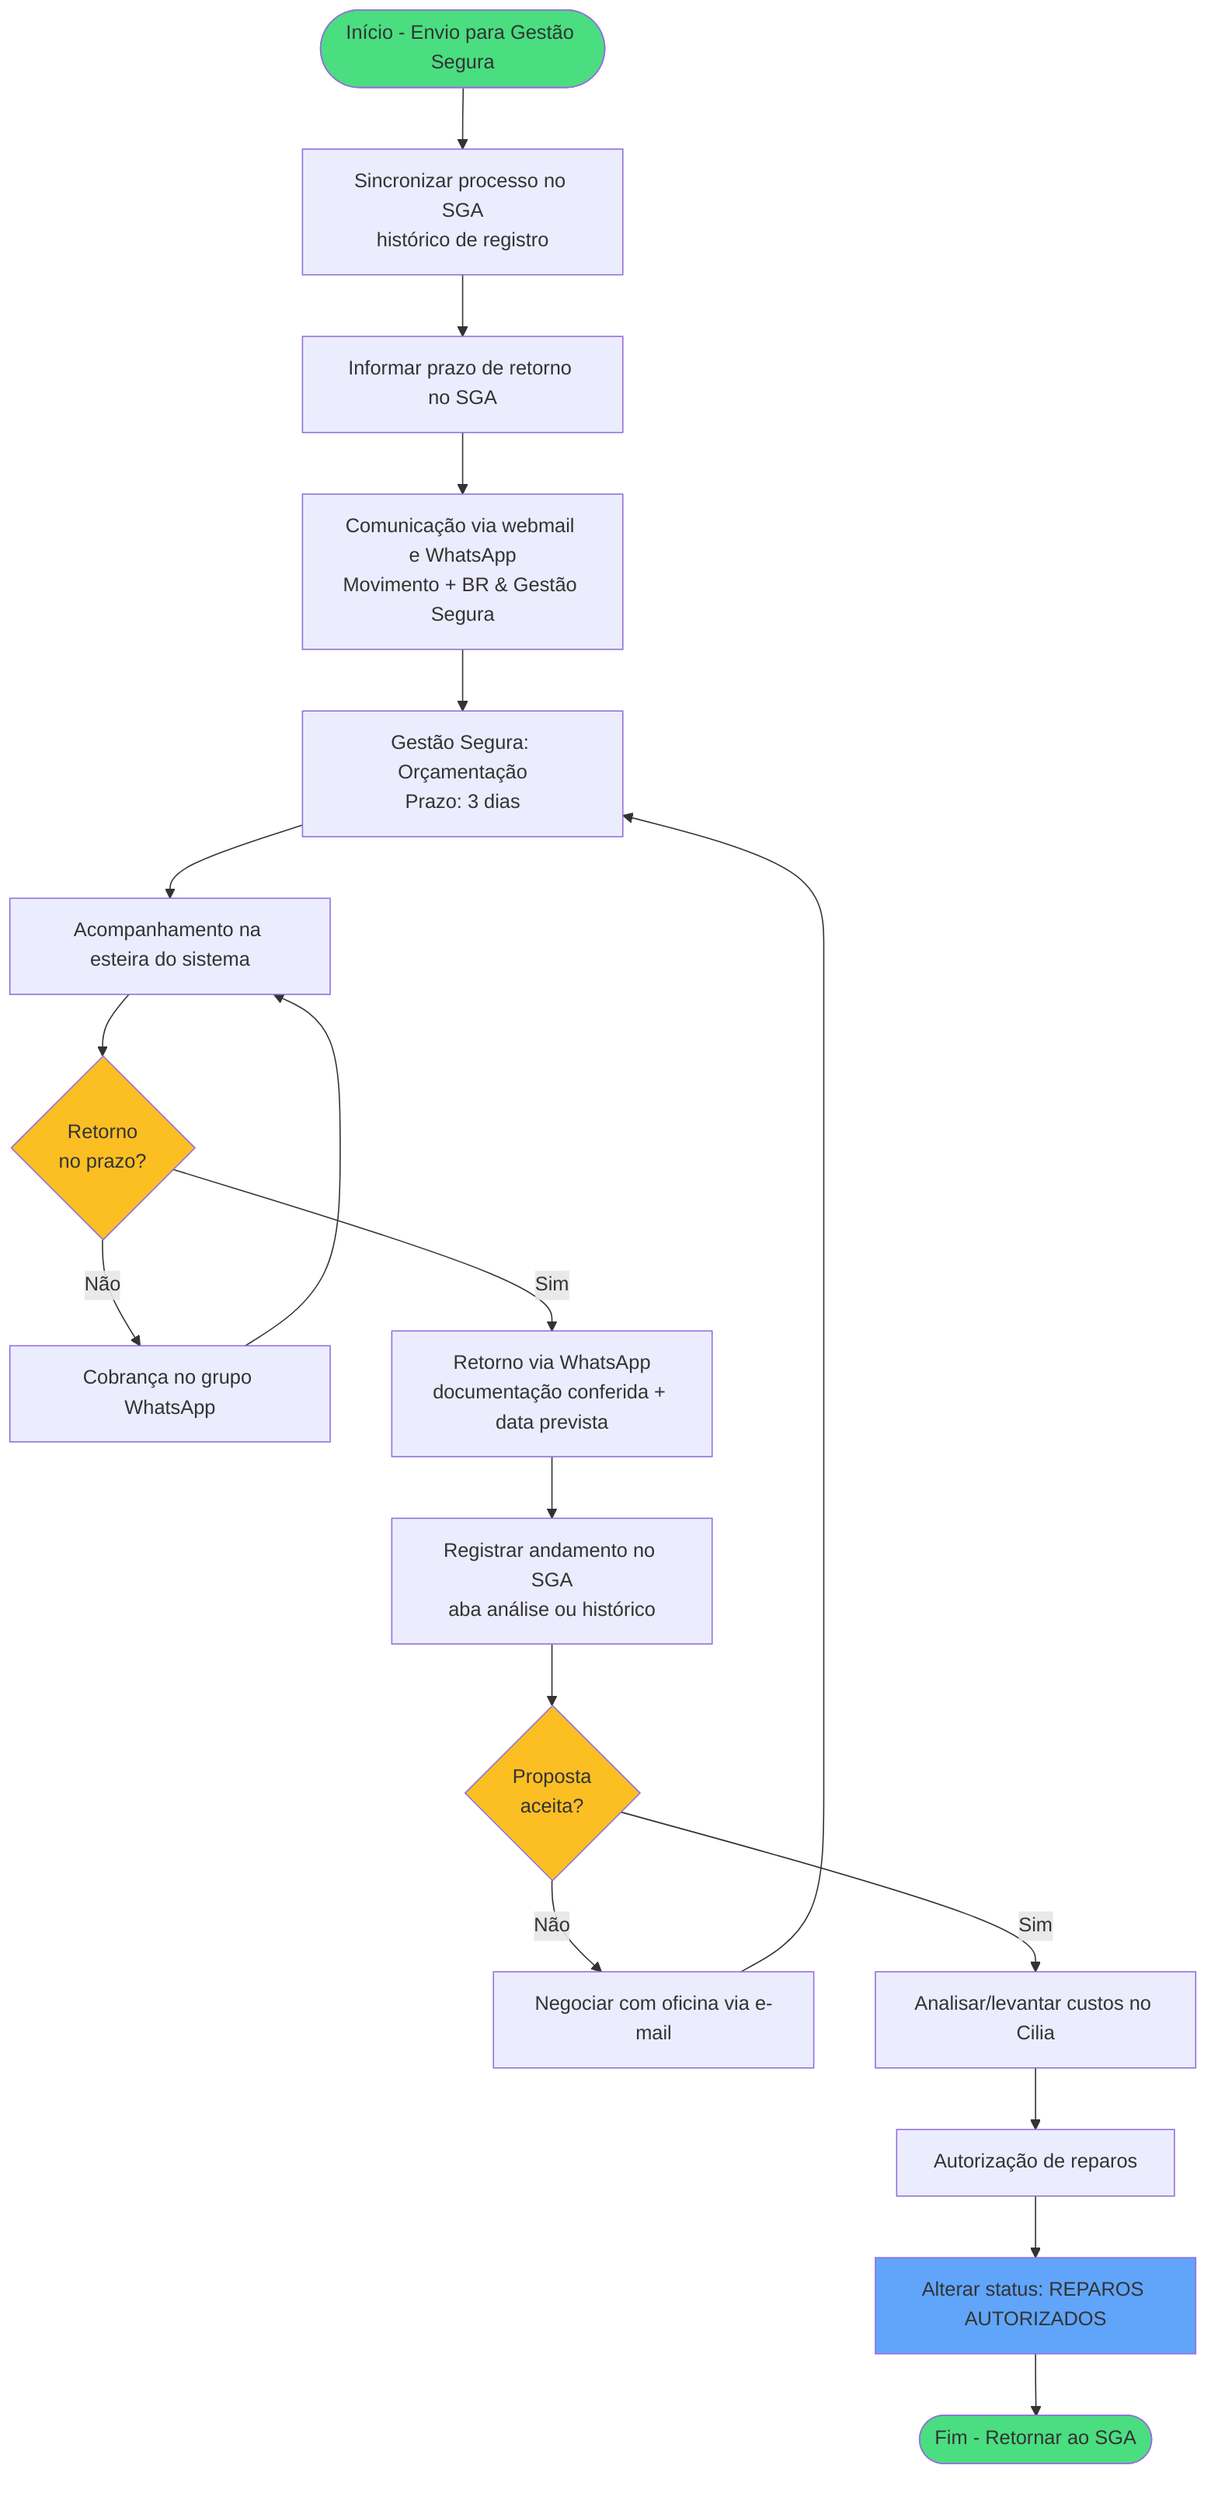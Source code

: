 flowchart TD
    Start([Início - Envio para Gestão Segura]) --> C1[Sincronizar processo no SGA<br/>histórico de registro]
    C1 --> C2[Informar prazo de retorno no SGA]
    C2 --> C3[Comunicação via webmail e WhatsApp<br/>Movimento + BR & Gestão Segura]
    C3 --> C4[Gestão Segura: Orçamentação<br/>Prazo: 3 dias]
    C4 --> C5[Acompanhamento na esteira do sistema]
    C5 --> C6{Retorno<br/>no prazo?}
    C6 -->|Não| C7[Cobrança no grupo WhatsApp]
    C7 --> C5
    C6 -->|Sim| C8[Retorno via WhatsApp<br/>documentação conferida + data prevista]
    C8 --> C9[Registrar andamento no SGA<br/>aba análise ou histórico]
    C9 --> C10{Proposta<br/>aceita?}
    C10 -->|Não| C11[Negociar com oficina via e-mail]
    C11 --> C4
    C10 -->|Sim| C12[Analisar/levantar custos no Cilia]
    C12 --> C13[Autorização de reparos]
    C13 --> C14[Alterar status: REPAROS AUTORIZADOS]
    C14 --> End([Fim - Retornar ao SGA])
    
    style Start fill:#4ade80
    style End fill:#4ade80
    style C6 fill:#fbbf24
    style C10 fill:#fbbf24
    style C14 fill:#60a5fa